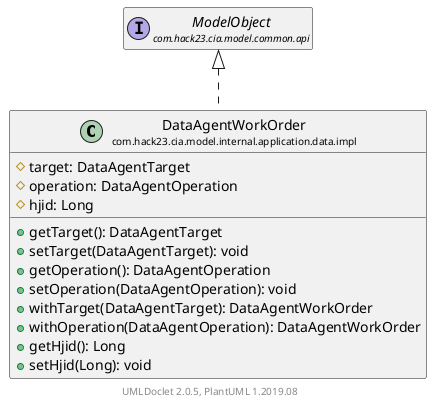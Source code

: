 @startuml
    set namespaceSeparator none
    hide empty fields
    hide empty methods

    class "<size:14>DataAgentWorkOrder\n<size:10>com.hack23.cia.model.internal.application.data.impl" as com.hack23.cia.model.internal.application.data.impl.DataAgentWorkOrder [[DataAgentWorkOrder.html]] {
        #target: DataAgentTarget
        #operation: DataAgentOperation
        #hjid: Long
        +getTarget(): DataAgentTarget
        +setTarget(DataAgentTarget): void
        +getOperation(): DataAgentOperation
        +setOperation(DataAgentOperation): void
        +withTarget(DataAgentTarget): DataAgentWorkOrder
        +withOperation(DataAgentOperation): DataAgentWorkOrder
        +getHjid(): Long
        +setHjid(Long): void
    }

    interface "<size:14>ModelObject\n<size:10>com.hack23.cia.model.common.api" as com.hack23.cia.model.common.api.ModelObject

    com.hack23.cia.model.common.api.ModelObject <|.. com.hack23.cia.model.internal.application.data.impl.DataAgentWorkOrder

    center footer UMLDoclet 2.0.5, PlantUML 1.2019.08
@enduml
